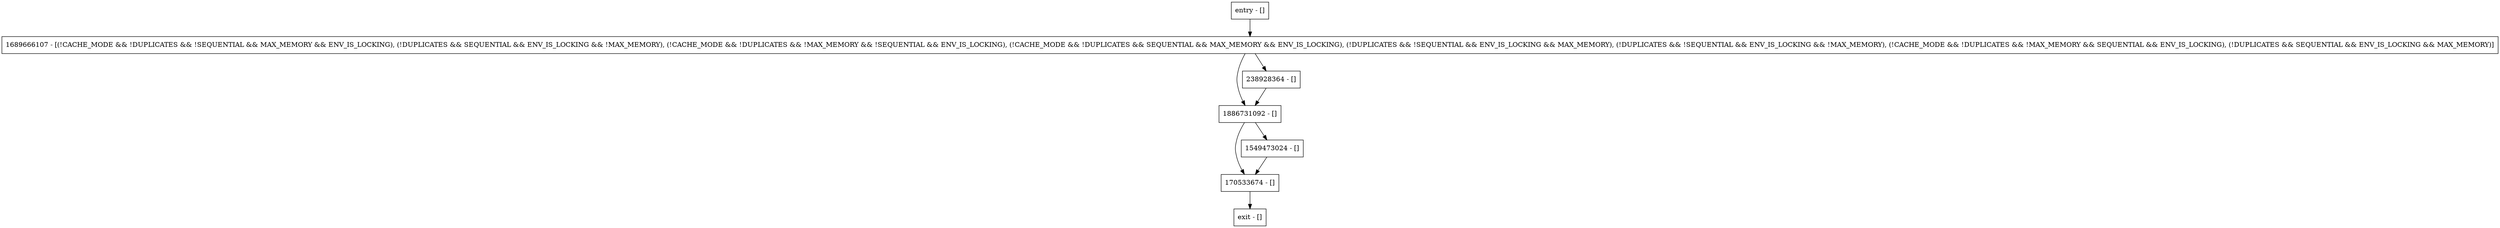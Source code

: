 digraph getFileSummary {
node [shape=record];
1886731092 [label="1886731092 - []"];
entry [label="entry - []"];
exit [label="exit - []"];
1689666107 [label="1689666107 - [(!CACHE_MODE && !DUPLICATES && !SEQUENTIAL && MAX_MEMORY && ENV_IS_LOCKING), (!DUPLICATES && SEQUENTIAL && ENV_IS_LOCKING && !MAX_MEMORY), (!CACHE_MODE && !DUPLICATES && !MAX_MEMORY && !SEQUENTIAL && ENV_IS_LOCKING), (!CACHE_MODE && !DUPLICATES && SEQUENTIAL && MAX_MEMORY && ENV_IS_LOCKING), (!DUPLICATES && !SEQUENTIAL && ENV_IS_LOCKING && MAX_MEMORY), (!DUPLICATES && !SEQUENTIAL && ENV_IS_LOCKING && !MAX_MEMORY), (!CACHE_MODE && !DUPLICATES && !MAX_MEMORY && SEQUENTIAL && ENV_IS_LOCKING), (!DUPLICATES && SEQUENTIAL && ENV_IS_LOCKING && MAX_MEMORY)]"];
170533674 [label="170533674 - []"];
238928364 [label="238928364 - []"];
1549473024 [label="1549473024 - []"];
entry;
exit;
1886731092 -> 170533674;
1886731092 -> 1549473024;
entry -> 1689666107;
1689666107 -> 1886731092;
1689666107 -> 238928364;
170533674 -> exit;
238928364 -> 1886731092;
1549473024 -> 170533674;
}
